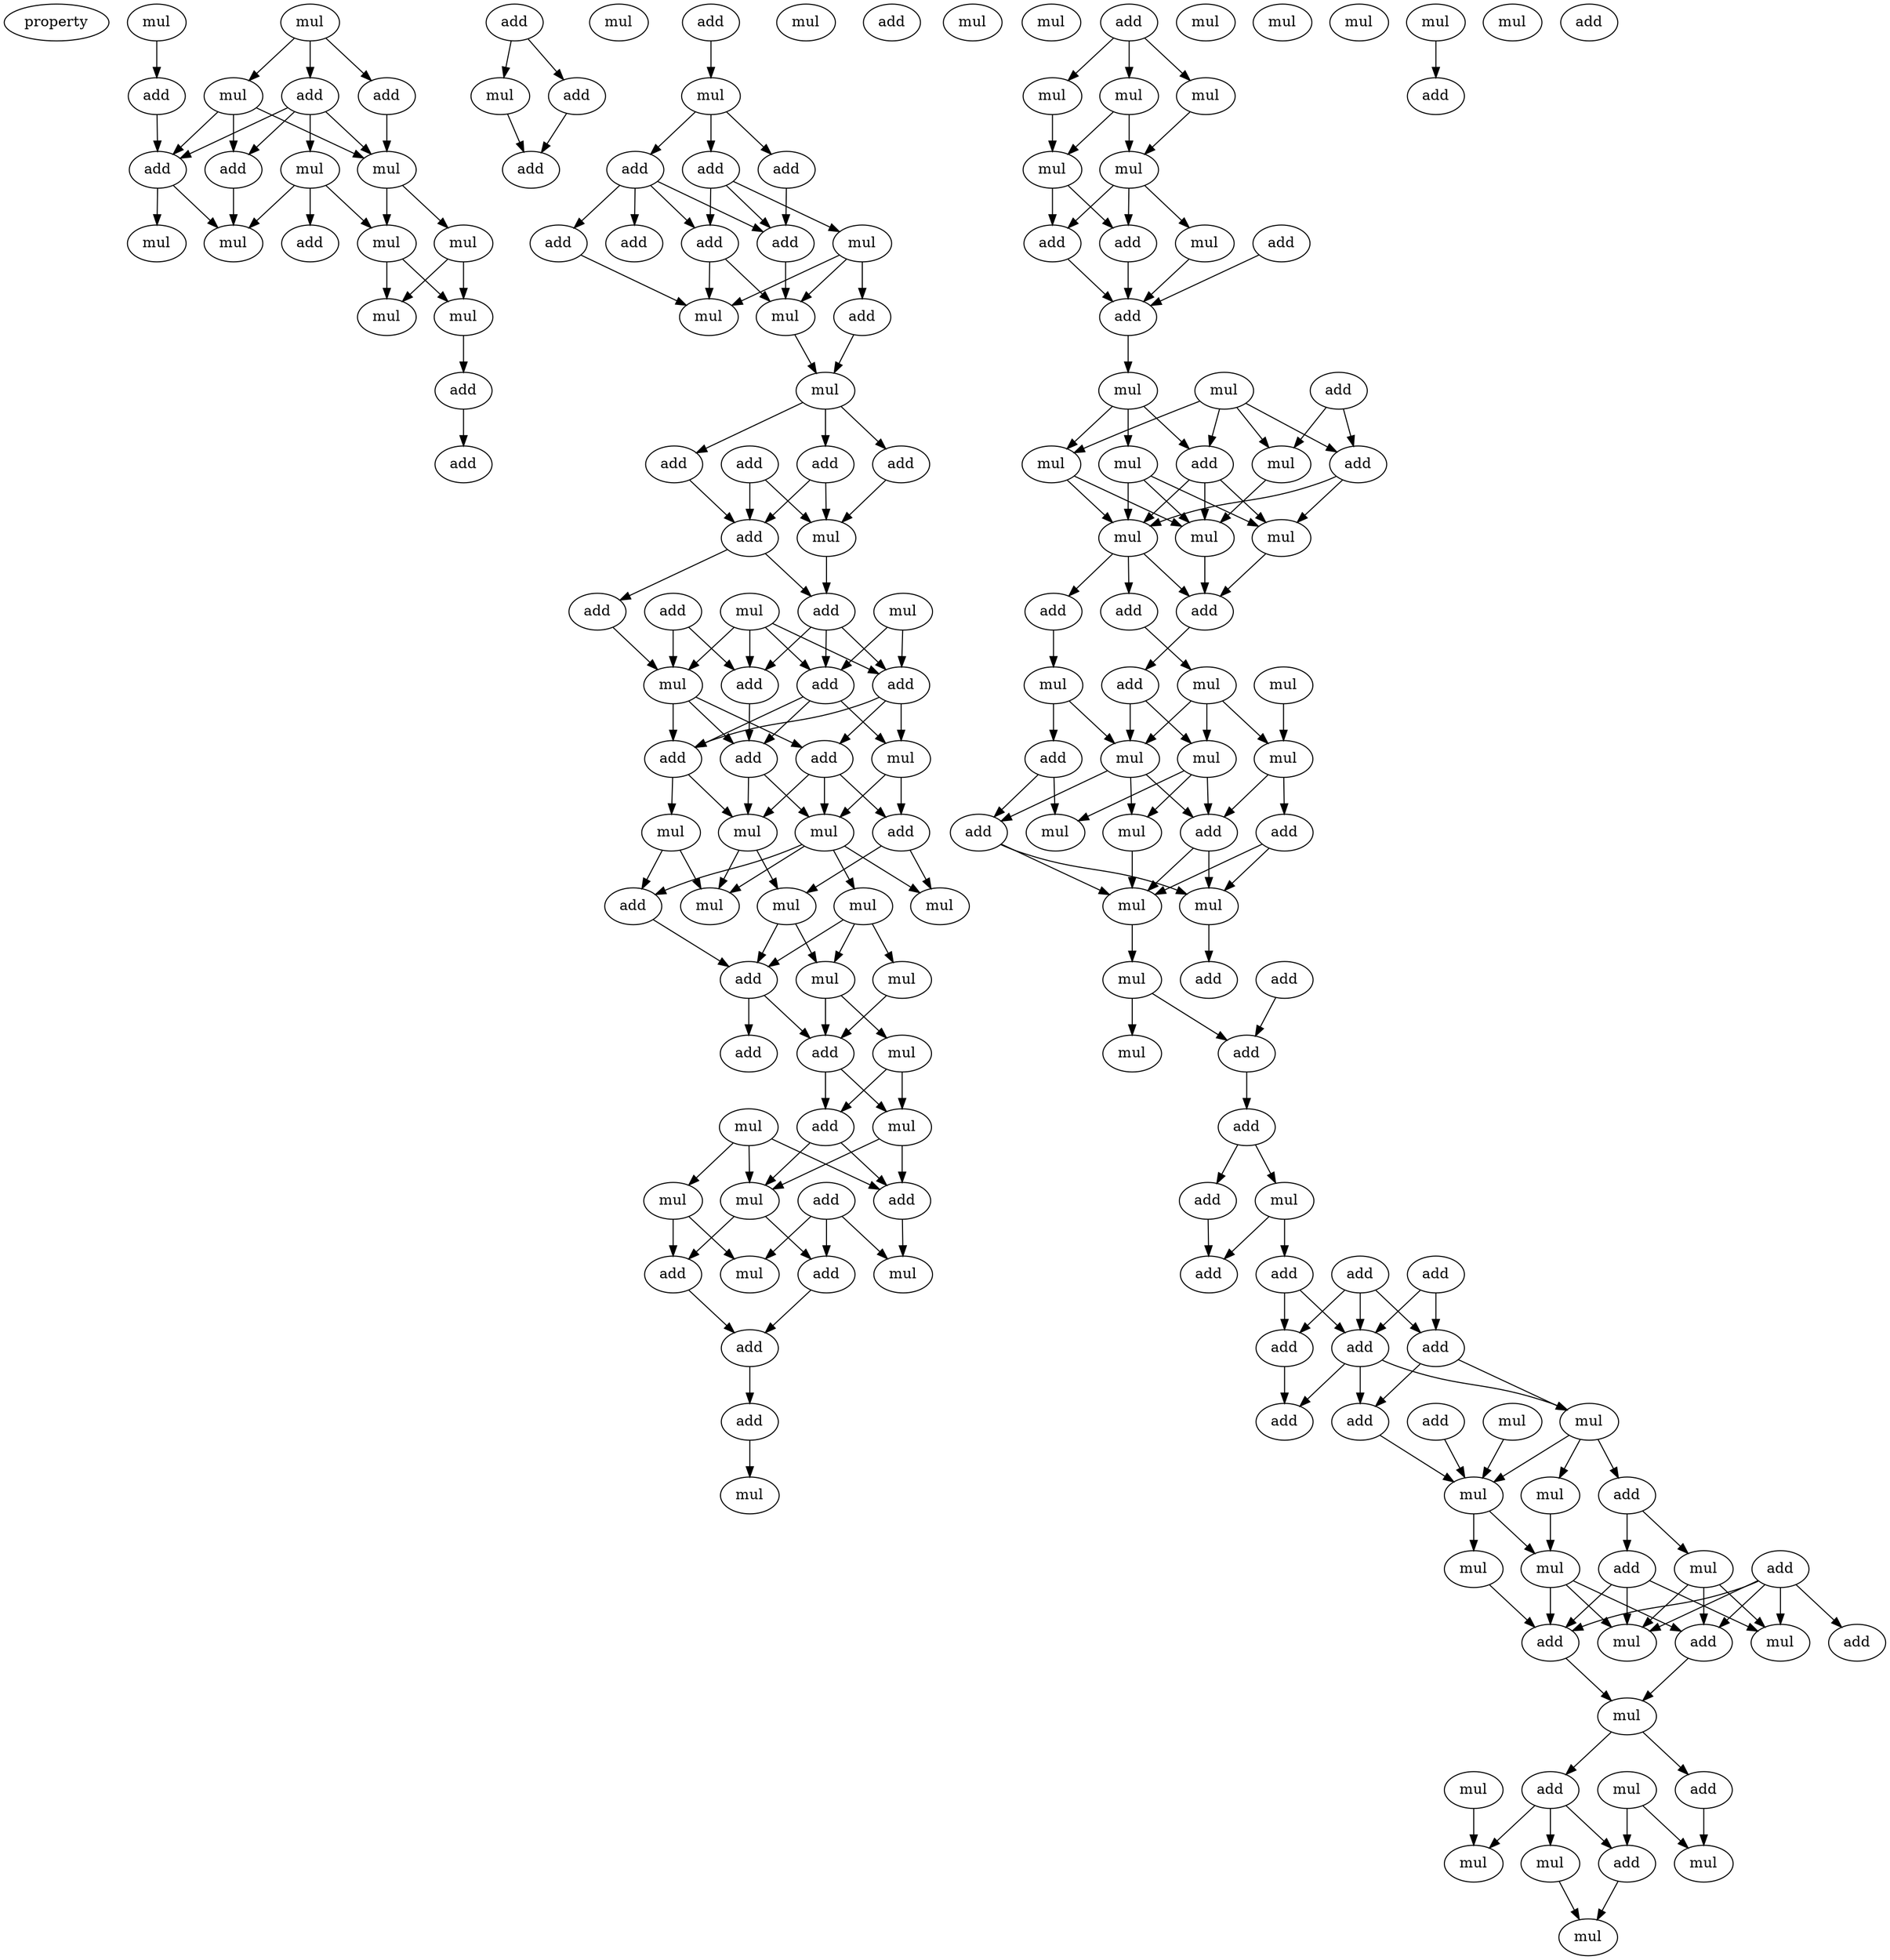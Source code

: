 digraph {
    node [fontcolor=black]
    property [mul=2,lf=1.4]
    0 [ label = mul ];
    1 [ label = mul ];
    2 [ label = add ];
    3 [ label = add ];
    4 [ label = add ];
    5 [ label = mul ];
    6 [ label = add ];
    7 [ label = mul ];
    8 [ label = mul ];
    9 [ label = add ];
    10 [ label = mul ];
    11 [ label = mul ];
    12 [ label = add ];
    13 [ label = mul ];
    14 [ label = mul ];
    15 [ label = mul ];
    16 [ label = mul ];
    17 [ label = add ];
    18 [ label = add ];
    19 [ label = add ];
    20 [ label = mul ];
    21 [ label = add ];
    22 [ label = add ];
    23 [ label = mul ];
    24 [ label = add ];
    25 [ label = mul ];
    26 [ label = add ];
    27 [ label = add ];
    28 [ label = add ];
    29 [ label = add ];
    30 [ label = add ];
    31 [ label = mul ];
    32 [ label = add ];
    33 [ label = add ];
    34 [ label = mul ];
    35 [ label = add ];
    36 [ label = mul ];
    37 [ label = mul ];
    38 [ label = add ];
    39 [ label = add ];
    40 [ label = add ];
    41 [ label = add ];
    42 [ label = mul ];
    43 [ label = add ];
    44 [ label = add ];
    45 [ label = mul ];
    46 [ label = add ];
    47 [ label = add ];
    48 [ label = mul ];
    49 [ label = add ];
    50 [ label = add ];
    51 [ label = mul ];
    52 [ label = add ];
    53 [ label = mul ];
    54 [ label = add ];
    55 [ label = add ];
    56 [ label = add ];
    57 [ label = mul ];
    58 [ label = add ];
    59 [ label = mul ];
    60 [ label = mul ];
    61 [ label = mul ];
    62 [ label = mul ];
    63 [ label = mul ];
    64 [ label = add ];
    65 [ label = mul ];
    66 [ label = add ];
    67 [ label = mul ];
    68 [ label = mul ];
    69 [ label = add ];
    70 [ label = add ];
    71 [ label = mul ];
    72 [ label = mul ];
    73 [ label = add ];
    74 [ label = mul ];
    75 [ label = add ];
    76 [ label = mul ];
    77 [ label = add ];
    78 [ label = mul ];
    79 [ label = mul ];
    80 [ label = add ];
    81 [ label = mul ];
    82 [ label = add ];
    83 [ label = add ];
    84 [ label = add ];
    85 [ label = mul ];
    86 [ label = mul ];
    87 [ label = add ];
    88 [ label = mul ];
    89 [ label = mul ];
    90 [ label = add ];
    91 [ label = mul ];
    92 [ label = mul ];
    93 [ label = mul ];
    94 [ label = mul ];
    95 [ label = mul ];
    96 [ label = mul ];
    97 [ label = add ];
    98 [ label = mul ];
    99 [ label = add ];
    100 [ label = add ];
    101 [ label = add ];
    102 [ label = add ];
    103 [ label = mul ];
    104 [ label = mul ];
    105 [ label = mul ];
    106 [ label = add ];
    107 [ label = add ];
    108 [ label = mul ];
    109 [ label = mul ];
    110 [ label = mul ];
    111 [ label = mul ];
    112 [ label = mul ];
    113 [ label = add ];
    114 [ label = add ];
    115 [ label = add ];
    116 [ label = add ];
    117 [ label = mul ];
    118 [ label = mul ];
    119 [ label = mul ];
    120 [ label = mul ];
    121 [ label = mul ];
    122 [ label = mul ];
    123 [ label = add ];
    124 [ label = mul ];
    125 [ label = mul ];
    126 [ label = add ];
    127 [ label = add ];
    128 [ label = add ];
    129 [ label = mul ];
    130 [ label = mul ];
    131 [ label = mul ];
    132 [ label = add ];
    133 [ label = add ];
    134 [ label = mul ];
    135 [ label = add ];
    136 [ label = mul ];
    137 [ label = add ];
    138 [ label = mul ];
    139 [ label = add ];
    140 [ label = add ];
    141 [ label = add ];
    142 [ label = add ];
    143 [ label = add ];
    144 [ label = add ];
    145 [ label = add ];
    146 [ label = add ];
    147 [ label = add ];
    148 [ label = mul ];
    149 [ label = add ];
    150 [ label = mul ];
    151 [ label = add ];
    152 [ label = add ];
    153 [ label = mul ];
    154 [ label = mul ];
    155 [ label = mul ];
    156 [ label = add ];
    157 [ label = mul ];
    158 [ label = mul ];
    159 [ label = add ];
    160 [ label = add ];
    161 [ label = mul ];
    162 [ label = add ];
    163 [ label = mul ];
    164 [ label = add ];
    165 [ label = mul ];
    166 [ label = add ];
    167 [ label = mul ];
    168 [ label = mul ];
    169 [ label = add ];
    170 [ label = add ];
    171 [ label = mul ];
    172 [ label = mul ];
    173 [ label = mul ];
    174 [ label = mul ];
    175 [ label = mul ];
    176 [ label = mul ];
    177 [ label = add ];
    178 [ label = mul ];
    179 [ label = add ];
    0 -> 4 [ name = 0 ];
    1 -> 2 [ name = 1 ];
    1 -> 3 [ name = 2 ];
    1 -> 5 [ name = 3 ];
    2 -> 6 [ name = 4 ];
    2 -> 7 [ name = 5 ];
    2 -> 8 [ name = 6 ];
    2 -> 9 [ name = 7 ];
    3 -> 7 [ name = 8 ];
    4 -> 9 [ name = 9 ];
    5 -> 6 [ name = 10 ];
    5 -> 7 [ name = 11 ];
    5 -> 9 [ name = 12 ];
    6 -> 10 [ name = 13 ];
    7 -> 13 [ name = 14 ];
    7 -> 14 [ name = 15 ];
    8 -> 10 [ name = 16 ];
    8 -> 12 [ name = 17 ];
    8 -> 13 [ name = 18 ];
    9 -> 10 [ name = 19 ];
    9 -> 11 [ name = 20 ];
    13 -> 15 [ name = 21 ];
    13 -> 16 [ name = 22 ];
    14 -> 15 [ name = 23 ];
    14 -> 16 [ name = 24 ];
    16 -> 17 [ name = 25 ];
    17 -> 18 [ name = 26 ];
    19 -> 20 [ name = 27 ];
    19 -> 21 [ name = 28 ];
    20 -> 22 [ name = 29 ];
    21 -> 22 [ name = 30 ];
    24 -> 25 [ name = 31 ];
    25 -> 26 [ name = 32 ];
    25 -> 27 [ name = 33 ];
    25 -> 28 [ name = 34 ];
    26 -> 29 [ name = 35 ];
    26 -> 30 [ name = 36 ];
    26 -> 32 [ name = 37 ];
    26 -> 33 [ name = 38 ];
    27 -> 32 [ name = 39 ];
    28 -> 31 [ name = 40 ];
    28 -> 32 [ name = 41 ];
    28 -> 33 [ name = 42 ];
    30 -> 36 [ name = 43 ];
    31 -> 34 [ name = 44 ];
    31 -> 35 [ name = 45 ];
    31 -> 36 [ name = 46 ];
    32 -> 34 [ name = 47 ];
    33 -> 34 [ name = 48 ];
    33 -> 36 [ name = 49 ];
    34 -> 37 [ name = 50 ];
    35 -> 37 [ name = 51 ];
    37 -> 38 [ name = 52 ];
    37 -> 39 [ name = 53 ];
    37 -> 41 [ name = 54 ];
    38 -> 42 [ name = 55 ];
    39 -> 42 [ name = 56 ];
    39 -> 43 [ name = 57 ];
    40 -> 42 [ name = 58 ];
    40 -> 43 [ name = 59 ];
    41 -> 43 [ name = 60 ];
    42 -> 44 [ name = 61 ];
    43 -> 44 [ name = 62 ];
    43 -> 46 [ name = 63 ];
    44 -> 49 [ name = 64 ];
    44 -> 50 [ name = 65 ];
    44 -> 52 [ name = 66 ];
    45 -> 50 [ name = 67 ];
    45 -> 52 [ name = 68 ];
    46 -> 51 [ name = 69 ];
    47 -> 49 [ name = 70 ];
    47 -> 51 [ name = 71 ];
    48 -> 49 [ name = 72 ];
    48 -> 50 [ name = 73 ];
    48 -> 51 [ name = 74 ];
    48 -> 52 [ name = 75 ];
    49 -> 54 [ name = 76 ];
    50 -> 53 [ name = 77 ];
    50 -> 54 [ name = 78 ];
    50 -> 55 [ name = 79 ];
    51 -> 54 [ name = 80 ];
    51 -> 55 [ name = 81 ];
    51 -> 56 [ name = 82 ];
    52 -> 53 [ name = 83 ];
    52 -> 55 [ name = 84 ];
    52 -> 56 [ name = 85 ];
    53 -> 58 [ name = 86 ];
    53 -> 60 [ name = 87 ];
    54 -> 57 [ name = 88 ];
    54 -> 60 [ name = 89 ];
    55 -> 57 [ name = 90 ];
    55 -> 59 [ name = 91 ];
    56 -> 57 [ name = 92 ];
    56 -> 58 [ name = 93 ];
    56 -> 60 [ name = 94 ];
    57 -> 63 [ name = 95 ];
    57 -> 65 [ name = 96 ];
    58 -> 61 [ name = 97 ];
    58 -> 65 [ name = 98 ];
    59 -> 63 [ name = 99 ];
    59 -> 64 [ name = 100 ];
    60 -> 61 [ name = 101 ];
    60 -> 62 [ name = 102 ];
    60 -> 63 [ name = 103 ];
    60 -> 64 [ name = 104 ];
    62 -> 66 [ name = 105 ];
    62 -> 67 [ name = 106 ];
    62 -> 68 [ name = 107 ];
    64 -> 66 [ name = 108 ];
    65 -> 66 [ name = 109 ];
    65 -> 68 [ name = 110 ];
    66 -> 69 [ name = 111 ];
    66 -> 70 [ name = 112 ];
    67 -> 69 [ name = 113 ];
    68 -> 69 [ name = 114 ];
    68 -> 71 [ name = 115 ];
    69 -> 73 [ name = 116 ];
    69 -> 74 [ name = 117 ];
    71 -> 73 [ name = 118 ];
    71 -> 74 [ name = 119 ];
    72 -> 76 [ name = 120 ];
    72 -> 77 [ name = 121 ];
    72 -> 78 [ name = 122 ];
    73 -> 77 [ name = 123 ];
    73 -> 78 [ name = 124 ];
    74 -> 77 [ name = 125 ];
    74 -> 78 [ name = 126 ];
    75 -> 79 [ name = 127 ];
    75 -> 81 [ name = 128 ];
    75 -> 82 [ name = 129 ];
    76 -> 80 [ name = 130 ];
    76 -> 81 [ name = 131 ];
    77 -> 79 [ name = 132 ];
    78 -> 80 [ name = 133 ];
    78 -> 82 [ name = 134 ];
    80 -> 83 [ name = 135 ];
    82 -> 83 [ name = 136 ];
    83 -> 84 [ name = 137 ];
    84 -> 86 [ name = 138 ];
    90 -> 91 [ name = 139 ];
    90 -> 92 [ name = 140 ];
    90 -> 93 [ name = 141 ];
    91 -> 95 [ name = 142 ];
    92 -> 94 [ name = 143 ];
    93 -> 94 [ name = 144 ];
    93 -> 95 [ name = 145 ];
    94 -> 96 [ name = 146 ];
    94 -> 97 [ name = 147 ];
    94 -> 99 [ name = 148 ];
    95 -> 97 [ name = 149 ];
    95 -> 99 [ name = 150 ];
    96 -> 101 [ name = 151 ];
    97 -> 101 [ name = 152 ];
    99 -> 101 [ name = 153 ];
    100 -> 101 [ name = 154 ];
    101 -> 103 [ name = 155 ];
    102 -> 107 [ name = 156 ];
    102 -> 109 [ name = 157 ];
    103 -> 105 [ name = 158 ];
    103 -> 106 [ name = 159 ];
    103 -> 108 [ name = 160 ];
    104 -> 106 [ name = 161 ];
    104 -> 107 [ name = 162 ];
    104 -> 108 [ name = 163 ];
    104 -> 109 [ name = 164 ];
    105 -> 110 [ name = 165 ];
    105 -> 111 [ name = 166 ];
    105 -> 112 [ name = 167 ];
    106 -> 110 [ name = 168 ];
    106 -> 111 [ name = 169 ];
    106 -> 112 [ name = 170 ];
    107 -> 110 [ name = 171 ];
    107 -> 111 [ name = 172 ];
    108 -> 111 [ name = 173 ];
    108 -> 112 [ name = 174 ];
    109 -> 112 [ name = 175 ];
    110 -> 114 [ name = 176 ];
    111 -> 113 [ name = 177 ];
    111 -> 114 [ name = 178 ];
    111 -> 115 [ name = 179 ];
    112 -> 114 [ name = 180 ];
    113 -> 118 [ name = 181 ];
    114 -> 116 [ name = 182 ];
    115 -> 117 [ name = 183 ];
    116 -> 120 [ name = 184 ];
    116 -> 121 [ name = 185 ];
    117 -> 120 [ name = 186 ];
    117 -> 123 [ name = 187 ];
    118 -> 120 [ name = 188 ];
    118 -> 121 [ name = 189 ];
    118 -> 122 [ name = 190 ];
    119 -> 122 [ name = 191 ];
    120 -> 125 [ name = 192 ];
    120 -> 126 [ name = 193 ];
    120 -> 127 [ name = 194 ];
    121 -> 124 [ name = 195 ];
    121 -> 125 [ name = 196 ];
    121 -> 127 [ name = 197 ];
    122 -> 127 [ name = 198 ];
    122 -> 128 [ name = 199 ];
    123 -> 124 [ name = 200 ];
    123 -> 126 [ name = 201 ];
    125 -> 130 [ name = 202 ];
    126 -> 129 [ name = 203 ];
    126 -> 130 [ name = 204 ];
    127 -> 129 [ name = 205 ];
    127 -> 130 [ name = 206 ];
    128 -> 129 [ name = 207 ];
    128 -> 130 [ name = 208 ];
    129 -> 133 [ name = 209 ];
    130 -> 131 [ name = 210 ];
    131 -> 135 [ name = 211 ];
    131 -> 136 [ name = 212 ];
    132 -> 135 [ name = 213 ];
    135 -> 137 [ name = 214 ];
    137 -> 138 [ name = 215 ];
    137 -> 139 [ name = 216 ];
    138 -> 141 [ name = 217 ];
    138 -> 143 [ name = 218 ];
    139 -> 141 [ name = 219 ];
    140 -> 144 [ name = 220 ];
    140 -> 145 [ name = 221 ];
    142 -> 144 [ name = 222 ];
    142 -> 145 [ name = 223 ];
    142 -> 146 [ name = 224 ];
    143 -> 144 [ name = 225 ];
    143 -> 146 [ name = 226 ];
    144 -> 149 [ name = 227 ];
    144 -> 150 [ name = 228 ];
    144 -> 151 [ name = 229 ];
    145 -> 150 [ name = 230 ];
    145 -> 151 [ name = 231 ];
    146 -> 149 [ name = 232 ];
    147 -> 153 [ name = 233 ];
    148 -> 153 [ name = 234 ];
    150 -> 152 [ name = 235 ];
    150 -> 153 [ name = 236 ];
    150 -> 154 [ name = 237 ];
    151 -> 153 [ name = 238 ];
    152 -> 155 [ name = 239 ];
    152 -> 156 [ name = 240 ];
    153 -> 157 [ name = 241 ];
    153 -> 158 [ name = 242 ];
    154 -> 157 [ name = 243 ];
    155 -> 161 [ name = 244 ];
    155 -> 162 [ name = 245 ];
    155 -> 163 [ name = 246 ];
    156 -> 160 [ name = 247 ];
    156 -> 161 [ name = 248 ];
    156 -> 163 [ name = 249 ];
    157 -> 160 [ name = 250 ];
    157 -> 161 [ name = 251 ];
    157 -> 162 [ name = 252 ];
    158 -> 160 [ name = 253 ];
    159 -> 160 [ name = 254 ];
    159 -> 161 [ name = 255 ];
    159 -> 162 [ name = 256 ];
    159 -> 163 [ name = 257 ];
    159 -> 164 [ name = 258 ];
    160 -> 165 [ name = 259 ];
    162 -> 165 [ name = 260 ];
    165 -> 166 [ name = 261 ];
    165 -> 169 [ name = 262 ];
    166 -> 170 [ name = 263 ];
    166 -> 171 [ name = 264 ];
    166 -> 172 [ name = 265 ];
    167 -> 171 [ name = 266 ];
    168 -> 170 [ name = 267 ];
    168 -> 173 [ name = 268 ];
    169 -> 173 [ name = 269 ];
    170 -> 175 [ name = 270 ];
    172 -> 175 [ name = 271 ];
    176 -> 177 [ name = 272 ];
}
